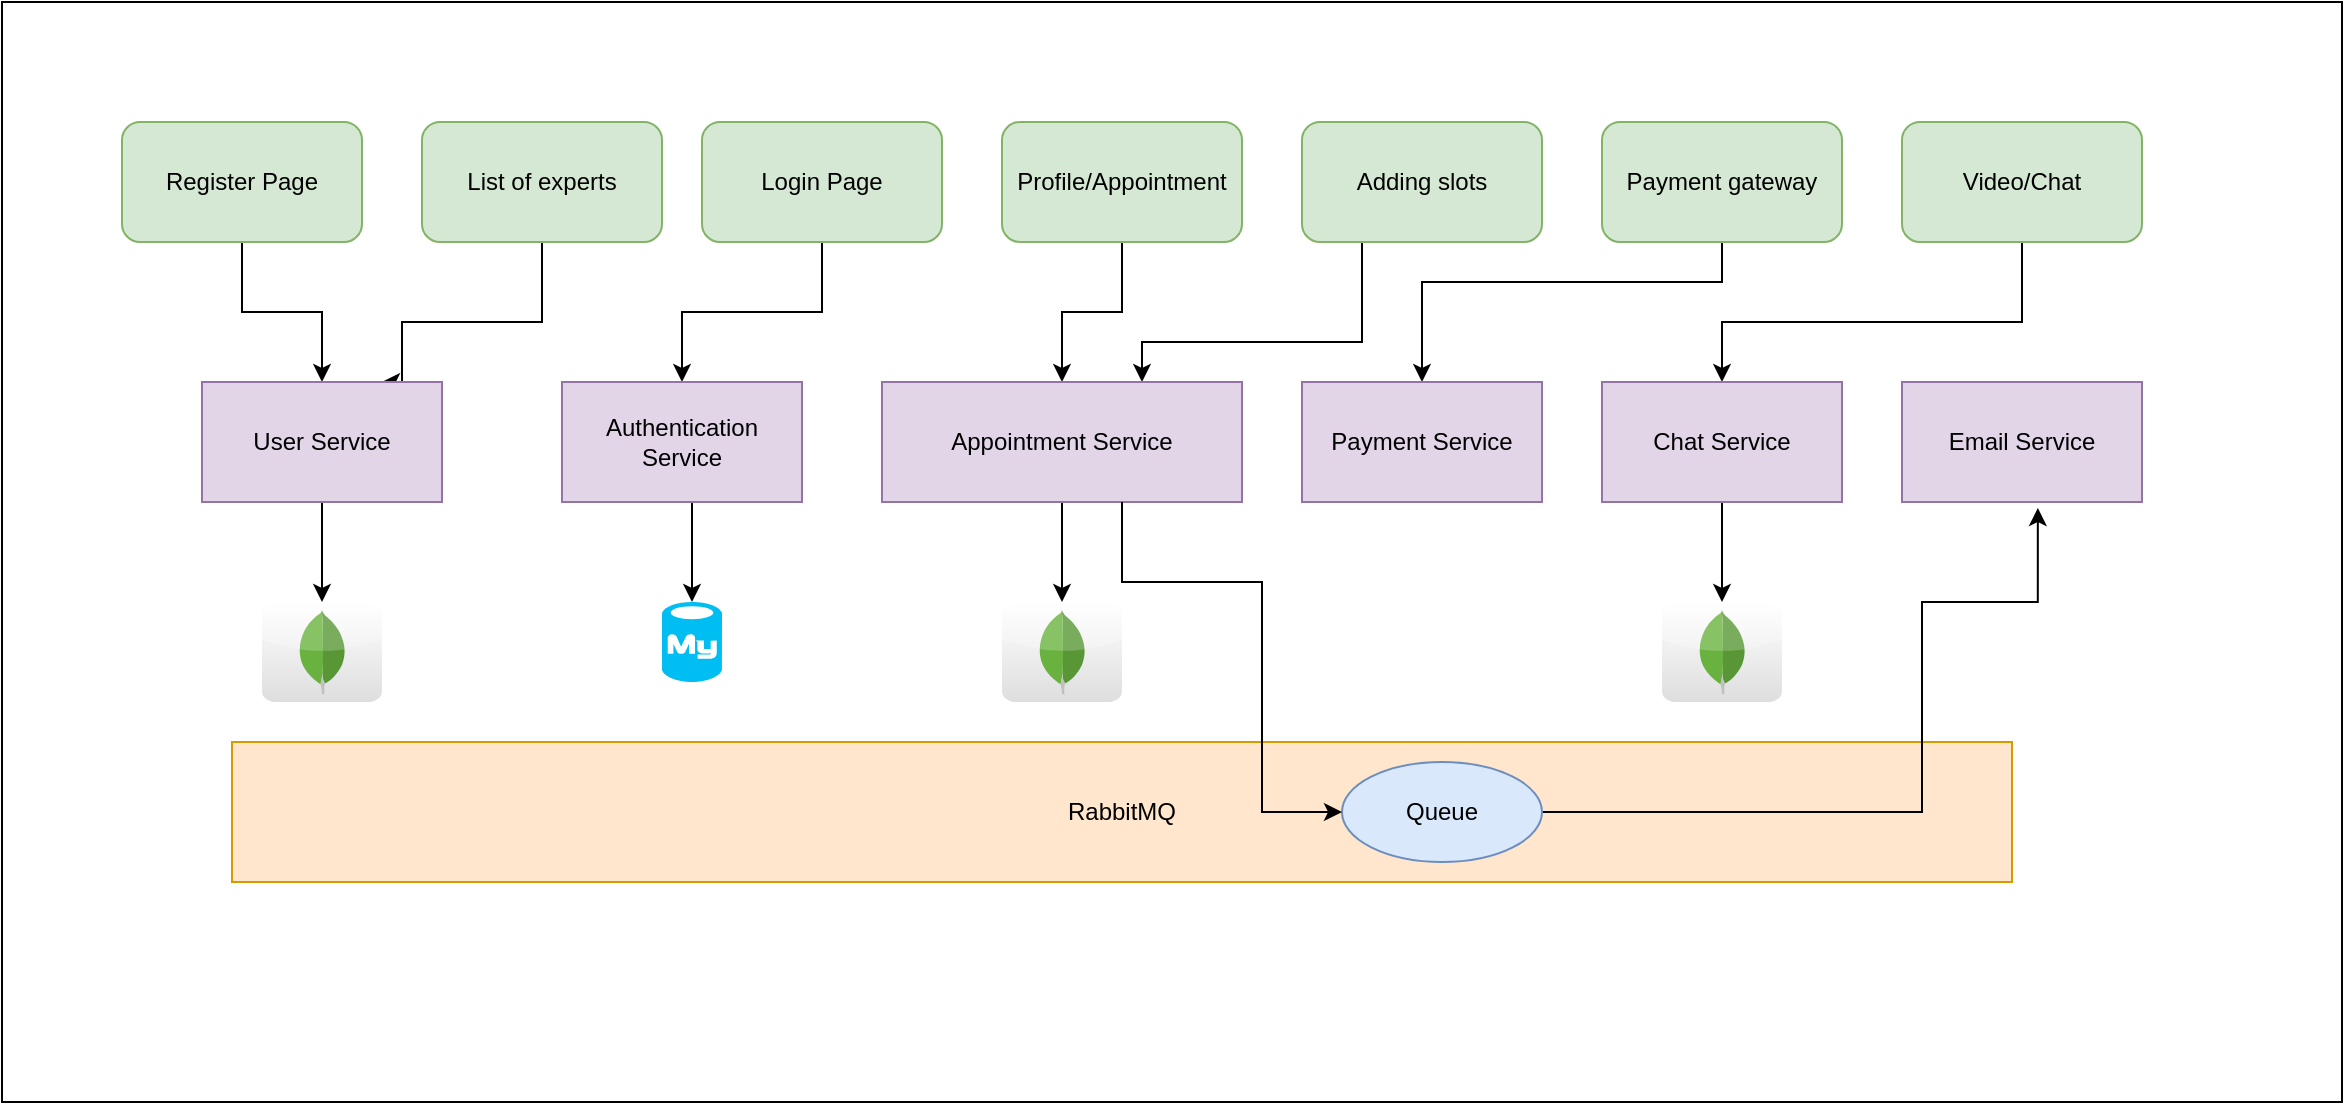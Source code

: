 <mxfile version="20.0.2" type="device"><diagram id="wSM9acRC2Ax1j-08vNhx" name="Page-1"><mxGraphModel dx="2102" dy="1253" grid="1" gridSize="10" guides="1" tooltips="1" connect="1" arrows="1" fold="1" page="1" pageScale="1" pageWidth="850" pageHeight="1100" math="0" shadow="0"><root><mxCell id="0"/><mxCell id="1" parent="0"/><mxCell id="QzWzODxYsqlN45gkCt8g-1" value="" style="rounded=0;whiteSpace=wrap;html=1;" vertex="1" parent="1"><mxGeometry x="30" width="1170" height="550" as="geometry"/></mxCell><mxCell id="x_2WKbpm-SzmN_x9dI1r-28" style="edgeStyle=orthogonalEdgeStyle;rounded=0;orthogonalLoop=1;jettySize=auto;html=1;entryX=0.5;entryY=0;entryDx=0;entryDy=0;" parent="1" source="x_2WKbpm-SzmN_x9dI1r-2" target="x_2WKbpm-SzmN_x9dI1r-13" edge="1"><mxGeometry relative="1" as="geometry"/></mxCell><mxCell id="x_2WKbpm-SzmN_x9dI1r-2" value="Login Page" style="rounded=1;whiteSpace=wrap;html=1;fillColor=#d5e8d4;strokeColor=#82b366;" parent="1" vertex="1"><mxGeometry x="380" y="60" width="120" height="60" as="geometry"/></mxCell><mxCell id="x_2WKbpm-SzmN_x9dI1r-29" style="edgeStyle=orthogonalEdgeStyle;rounded=0;orthogonalLoop=1;jettySize=auto;html=1;entryX=0.5;entryY=0;entryDx=0;entryDy=0;" parent="1" source="x_2WKbpm-SzmN_x9dI1r-3" target="x_2WKbpm-SzmN_x9dI1r-14" edge="1"><mxGeometry relative="1" as="geometry"/></mxCell><mxCell id="x_2WKbpm-SzmN_x9dI1r-3" value="Register Page" style="rounded=1;whiteSpace=wrap;html=1;fillColor=#d5e8d4;strokeColor=#82b366;" parent="1" vertex="1"><mxGeometry x="90" y="60" width="120" height="60" as="geometry"/></mxCell><mxCell id="x_2WKbpm-SzmN_x9dI1r-23" style="edgeStyle=orthogonalEdgeStyle;rounded=0;orthogonalLoop=1;jettySize=auto;html=1;" parent="1" source="x_2WKbpm-SzmN_x9dI1r-4" target="x_2WKbpm-SzmN_x9dI1r-11" edge="1"><mxGeometry relative="1" as="geometry"><Array as="points"><mxPoint x="890" y="140"/><mxPoint x="740" y="140"/></Array></mxGeometry></mxCell><mxCell id="x_2WKbpm-SzmN_x9dI1r-4" value="Payment gateway" style="rounded=1;whiteSpace=wrap;html=1;fillColor=#d5e8d4;strokeColor=#82b366;" parent="1" vertex="1"><mxGeometry x="830" y="60" width="120" height="60" as="geometry"/></mxCell><mxCell id="x_2WKbpm-SzmN_x9dI1r-25" style="edgeStyle=orthogonalEdgeStyle;rounded=0;orthogonalLoop=1;jettySize=auto;html=1;" parent="1" source="x_2WKbpm-SzmN_x9dI1r-5" target="x_2WKbpm-SzmN_x9dI1r-12" edge="1"><mxGeometry relative="1" as="geometry"><Array as="points"><mxPoint x="710" y="170"/><mxPoint x="600" y="170"/></Array></mxGeometry></mxCell><mxCell id="x_2WKbpm-SzmN_x9dI1r-5" value="Adding slots" style="rounded=1;whiteSpace=wrap;html=1;fillColor=#d5e8d4;strokeColor=#82b366;" parent="1" vertex="1"><mxGeometry x="680" y="60" width="120" height="60" as="geometry"/></mxCell><mxCell id="x_2WKbpm-SzmN_x9dI1r-24" value="" style="edgeStyle=orthogonalEdgeStyle;rounded=0;orthogonalLoop=1;jettySize=auto;html=1;" parent="1" source="x_2WKbpm-SzmN_x9dI1r-6" target="x_2WKbpm-SzmN_x9dI1r-12" edge="1"><mxGeometry relative="1" as="geometry"/></mxCell><mxCell id="x_2WKbpm-SzmN_x9dI1r-6" value="Profile/Appointment" style="rounded=1;whiteSpace=wrap;html=1;fillColor=#d5e8d4;strokeColor=#82b366;" parent="1" vertex="1"><mxGeometry x="530" y="60" width="120" height="60" as="geometry"/></mxCell><mxCell id="x_2WKbpm-SzmN_x9dI1r-30" style="edgeStyle=orthogonalEdgeStyle;rounded=0;orthogonalLoop=1;jettySize=auto;html=1;entryX=0.75;entryY=0;entryDx=0;entryDy=0;" parent="1" source="x_2WKbpm-SzmN_x9dI1r-7" target="x_2WKbpm-SzmN_x9dI1r-14" edge="1"><mxGeometry relative="1" as="geometry"><Array as="points"><mxPoint x="300" y="160"/><mxPoint x="230" y="160"/><mxPoint x="230" y="190"/></Array></mxGeometry></mxCell><mxCell id="x_2WKbpm-SzmN_x9dI1r-7" value="List of experts" style="rounded=1;whiteSpace=wrap;html=1;fillColor=#d5e8d4;strokeColor=#82b366;" parent="1" vertex="1"><mxGeometry x="240" y="60" width="120" height="60" as="geometry"/></mxCell><mxCell id="x_2WKbpm-SzmN_x9dI1r-22" style="edgeStyle=orthogonalEdgeStyle;rounded=0;orthogonalLoop=1;jettySize=auto;html=1;" parent="1" source="x_2WKbpm-SzmN_x9dI1r-8" target="x_2WKbpm-SzmN_x9dI1r-10" edge="1"><mxGeometry relative="1" as="geometry"><Array as="points"><mxPoint x="1040" y="160"/><mxPoint x="890" y="160"/></Array></mxGeometry></mxCell><mxCell id="x_2WKbpm-SzmN_x9dI1r-8" value="Video/Chat" style="rounded=1;whiteSpace=wrap;html=1;fillColor=#d5e8d4;strokeColor=#82b366;" parent="1" vertex="1"><mxGeometry x="980" y="60" width="120" height="60" as="geometry"/></mxCell><mxCell id="x_2WKbpm-SzmN_x9dI1r-9" value="Email Service" style="rounded=0;whiteSpace=wrap;html=1;fillColor=#e1d5e7;strokeColor=#9673a6;" parent="1" vertex="1"><mxGeometry x="980" y="190" width="120" height="60" as="geometry"/></mxCell><mxCell id="x_2WKbpm-SzmN_x9dI1r-36" style="edgeStyle=orthogonalEdgeStyle;rounded=0;orthogonalLoop=1;jettySize=auto;html=1;" parent="1" source="x_2WKbpm-SzmN_x9dI1r-10" target="x_2WKbpm-SzmN_x9dI1r-33" edge="1"><mxGeometry relative="1" as="geometry"/></mxCell><mxCell id="x_2WKbpm-SzmN_x9dI1r-10" value="Chat Service" style="rounded=0;whiteSpace=wrap;html=1;fillColor=#e1d5e7;strokeColor=#9673a6;" parent="1" vertex="1"><mxGeometry x="830" y="190" width="120" height="60" as="geometry"/></mxCell><mxCell id="x_2WKbpm-SzmN_x9dI1r-11" value="Payment Service" style="rounded=0;whiteSpace=wrap;html=1;fillColor=#e1d5e7;strokeColor=#9673a6;" parent="1" vertex="1"><mxGeometry x="680" y="190" width="120" height="60" as="geometry"/></mxCell><mxCell id="x_2WKbpm-SzmN_x9dI1r-35" style="edgeStyle=orthogonalEdgeStyle;rounded=0;orthogonalLoop=1;jettySize=auto;html=1;" parent="1" source="x_2WKbpm-SzmN_x9dI1r-12" target="x_2WKbpm-SzmN_x9dI1r-32" edge="1"><mxGeometry relative="1" as="geometry"/></mxCell><mxCell id="x_2WKbpm-SzmN_x9dI1r-12" value="Appointment Service" style="rounded=0;whiteSpace=wrap;html=1;fillColor=#e1d5e7;strokeColor=#9673a6;" parent="1" vertex="1"><mxGeometry x="470" y="190" width="180" height="60" as="geometry"/></mxCell><mxCell id="x_2WKbpm-SzmN_x9dI1r-38" style="edgeStyle=orthogonalEdgeStyle;rounded=0;orthogonalLoop=1;jettySize=auto;html=1;" parent="1" source="x_2WKbpm-SzmN_x9dI1r-13" target="x_2WKbpm-SzmN_x9dI1r-37" edge="1"><mxGeometry relative="1" as="geometry"><Array as="points"><mxPoint x="375" y="260"/><mxPoint x="375" y="260"/></Array></mxGeometry></mxCell><mxCell id="x_2WKbpm-SzmN_x9dI1r-13" value="Authentication Service" style="rounded=0;whiteSpace=wrap;html=1;fillColor=#e1d5e7;strokeColor=#9673a6;" parent="1" vertex="1"><mxGeometry x="310" y="190" width="120" height="60" as="geometry"/></mxCell><mxCell id="x_2WKbpm-SzmN_x9dI1r-34" style="edgeStyle=orthogonalEdgeStyle;rounded=0;orthogonalLoop=1;jettySize=auto;html=1;" parent="1" source="x_2WKbpm-SzmN_x9dI1r-14" target="x_2WKbpm-SzmN_x9dI1r-31" edge="1"><mxGeometry relative="1" as="geometry"/></mxCell><mxCell id="x_2WKbpm-SzmN_x9dI1r-14" value="User Service" style="rounded=0;whiteSpace=wrap;html=1;fillColor=#e1d5e7;strokeColor=#9673a6;" parent="1" vertex="1"><mxGeometry x="130" y="190" width="120" height="60" as="geometry"/></mxCell><mxCell id="x_2WKbpm-SzmN_x9dI1r-16" value="RabbitMQ" style="rounded=0;whiteSpace=wrap;html=1;fillColor=#ffe6cc;strokeColor=#d79b00;" parent="1" vertex="1"><mxGeometry x="145" y="370" width="890" height="70" as="geometry"/></mxCell><mxCell id="x_2WKbpm-SzmN_x9dI1r-31" value="" style="dashed=0;outlineConnect=0;html=1;align=center;labelPosition=center;verticalLabelPosition=bottom;verticalAlign=top;shape=mxgraph.webicons.mongodb;gradientColor=#DFDEDE" parent="1" vertex="1"><mxGeometry x="160" y="300" width="60" height="50" as="geometry"/></mxCell><mxCell id="x_2WKbpm-SzmN_x9dI1r-32" value="" style="dashed=0;outlineConnect=0;html=1;align=center;labelPosition=center;verticalLabelPosition=bottom;verticalAlign=top;shape=mxgraph.webicons.mongodb;gradientColor=#DFDEDE" parent="1" vertex="1"><mxGeometry x="530" y="300" width="60" height="50" as="geometry"/></mxCell><mxCell id="x_2WKbpm-SzmN_x9dI1r-33" value="" style="dashed=0;outlineConnect=0;html=1;align=center;labelPosition=center;verticalLabelPosition=bottom;verticalAlign=top;shape=mxgraph.webicons.mongodb;gradientColor=#DFDEDE" parent="1" vertex="1"><mxGeometry x="860" y="300" width="60" height="50" as="geometry"/></mxCell><mxCell id="x_2WKbpm-SzmN_x9dI1r-37" value="" style="verticalLabelPosition=bottom;html=1;verticalAlign=top;align=center;strokeColor=none;fillColor=#00BEF2;shape=mxgraph.azure.mysql_database;" parent="1" vertex="1"><mxGeometry x="360" y="300" width="30" height="40" as="geometry"/></mxCell><mxCell id="x_2WKbpm-SzmN_x9dI1r-42" style="edgeStyle=orthogonalEdgeStyle;rounded=0;orthogonalLoop=1;jettySize=auto;html=1;entryX=0.566;entryY=1.05;entryDx=0;entryDy=0;entryPerimeter=0;" parent="1" source="x_2WKbpm-SzmN_x9dI1r-39" target="x_2WKbpm-SzmN_x9dI1r-9" edge="1"><mxGeometry relative="1" as="geometry"><Array as="points"><mxPoint x="990" y="405"/><mxPoint x="990" y="300"/><mxPoint x="1048" y="300"/></Array></mxGeometry></mxCell><mxCell id="x_2WKbpm-SzmN_x9dI1r-39" value="Queue" style="ellipse;whiteSpace=wrap;html=1;fillColor=#dae8fc;strokeColor=#6c8ebf;" parent="1" vertex="1"><mxGeometry x="700" y="380" width="100" height="50" as="geometry"/></mxCell><mxCell id="x_2WKbpm-SzmN_x9dI1r-41" style="edgeStyle=orthogonalEdgeStyle;rounded=0;orthogonalLoop=1;jettySize=auto;html=1;entryX=0;entryY=0.5;entryDx=0;entryDy=0;" parent="1" source="x_2WKbpm-SzmN_x9dI1r-12" target="x_2WKbpm-SzmN_x9dI1r-39" edge="1"><mxGeometry relative="1" as="geometry"><Array as="points"><mxPoint x="590" y="290"/><mxPoint x="660" y="290"/><mxPoint x="660" y="405"/></Array></mxGeometry></mxCell></root></mxGraphModel></diagram></mxfile>